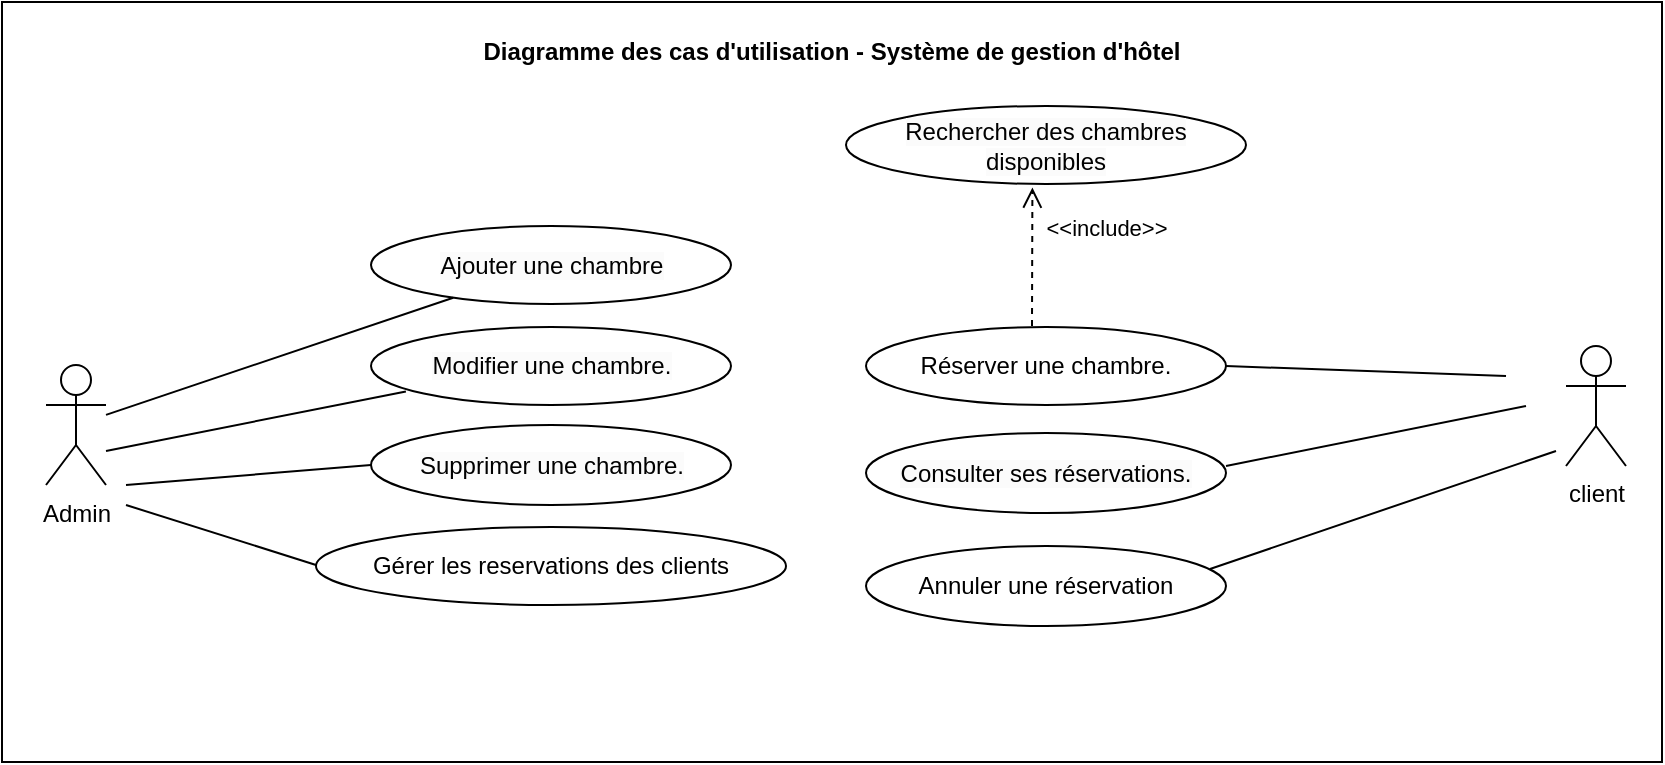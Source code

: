 <mxfile version="25.0.3">
  <diagram name="Page-1" id="7BhQBPPqccJxaohBqqMm">
    <mxGraphModel dx="1050" dy="522" grid="1" gridSize="10" guides="1" tooltips="1" connect="1" arrows="1" fold="1" page="1" pageScale="1" pageWidth="850" pageHeight="1100" math="0" shadow="0">
      <root>
        <mxCell id="0" />
        <mxCell id="1" parent="0" />
        <mxCell id="MHBwTxHA1vKE9ZI1iYVR-29" value="" style="rounded=0;whiteSpace=wrap;html=1;" vertex="1" parent="1">
          <mxGeometry x="18" y="198" width="830" height="380" as="geometry" />
        </mxCell>
        <mxCell id="MHBwTxHA1vKE9ZI1iYVR-1" value="Admin" style="shape=umlActor;verticalLabelPosition=bottom;verticalAlign=top;html=1;outlineConnect=0;" vertex="1" parent="1">
          <mxGeometry x="40" y="379.5" width="30" height="60" as="geometry" />
        </mxCell>
        <mxCell id="MHBwTxHA1vKE9ZI1iYVR-2" value="client" style="shape=umlActor;verticalLabelPosition=bottom;verticalAlign=top;html=1;outlineConnect=0;" vertex="1" parent="1">
          <mxGeometry x="800" y="370" width="30" height="60" as="geometry" />
        </mxCell>
        <mxCell id="MHBwTxHA1vKE9ZI1iYVR-6" value="&lt;span style=&quot;color: rgb(0, 0, 0); font-family: Helvetica; font-size: 12px; font-style: normal; font-variant-ligatures: normal; font-variant-caps: normal; font-weight: 400; letter-spacing: normal; orphans: 2; text-align: center; text-indent: 0px; text-transform: none; widows: 2; word-spacing: 0px; -webkit-text-stroke-width: 0px; white-space: normal; background-color: rgb(251, 251, 251); text-decoration-thickness: initial; text-decoration-style: initial; text-decoration-color: initial; display: inline !important; float: none;&quot;&gt;Ajouter une chambre&lt;/span&gt;" style="ellipse;whiteSpace=wrap;html=1;" vertex="1" parent="1">
          <mxGeometry x="202.5" y="310" width="180" height="39" as="geometry" />
        </mxCell>
        <mxCell id="MHBwTxHA1vKE9ZI1iYVR-7" value="&lt;span style=&quot;color: rgb(0, 0, 0); font-family: Helvetica; font-size: 12px; font-style: normal; font-variant-ligatures: normal; font-variant-caps: normal; font-weight: 400; letter-spacing: normal; orphans: 2; text-align: center; text-indent: 0px; text-transform: none; widows: 2; word-spacing: 0px; -webkit-text-stroke-width: 0px; white-space: normal; background-color: rgb(251, 251, 251); text-decoration-thickness: initial; text-decoration-style: initial; text-decoration-color: initial; display: inline !important; float: none;&quot;&gt;Modifier une chambre.&lt;/span&gt;" style="ellipse;whiteSpace=wrap;html=1;" vertex="1" parent="1">
          <mxGeometry x="202.5" y="360.5" width="180" height="39" as="geometry" />
        </mxCell>
        <mxCell id="MHBwTxHA1vKE9ZI1iYVR-8" value="&lt;span style=&quot;color: rgb(0, 0, 0); font-family: Helvetica; font-size: 12px; font-style: normal; font-variant-ligatures: normal; font-variant-caps: normal; font-weight: 400; letter-spacing: normal; orphans: 2; text-align: center; text-indent: 0px; text-transform: none; widows: 2; word-spacing: 0px; -webkit-text-stroke-width: 0px; white-space: normal; background-color: rgb(251, 251, 251); text-decoration-thickness: initial; text-decoration-style: initial; text-decoration-color: initial; display: inline !important; float: none;&quot;&gt;Supprimer une chambre.&lt;/span&gt;" style="ellipse;whiteSpace=wrap;html=1;" vertex="1" parent="1">
          <mxGeometry x="202.5" y="409.5" width="180" height="40" as="geometry" />
        </mxCell>
        <mxCell id="MHBwTxHA1vKE9ZI1iYVR-9" value="Gérer les reservations des clients" style="ellipse;whiteSpace=wrap;html=1;verticalAlign=middle;" vertex="1" parent="1">
          <mxGeometry x="175" y="460.5" width="235" height="39" as="geometry" />
        </mxCell>
        <mxCell id="MHBwTxHA1vKE9ZI1iYVR-10" value="&lt;span style=&quot;color: rgb(0, 0, 0); font-family: Helvetica; font-size: 12px; font-style: normal; font-variant-ligatures: normal; font-variant-caps: normal; font-weight: 400; letter-spacing: normal; orphans: 2; text-align: center; text-indent: 0px; text-transform: none; widows: 2; word-spacing: 0px; -webkit-text-stroke-width: 0px; white-space: normal; background-color: rgb(251, 251, 251); text-decoration-thickness: initial; text-decoration-style: initial; text-decoration-color: initial; display: inline !important; float: none;&quot;&gt;Rechercher des chambres disponibles&lt;/span&gt;" style="ellipse;whiteSpace=wrap;html=1;" vertex="1" parent="1">
          <mxGeometry x="440" y="250" width="200" height="39" as="geometry" />
        </mxCell>
        <mxCell id="MHBwTxHA1vKE9ZI1iYVR-11" value="Réserver une chambre." style="ellipse;whiteSpace=wrap;html=1;" vertex="1" parent="1">
          <mxGeometry x="450" y="360.5" width="180" height="39" as="geometry" />
        </mxCell>
        <mxCell id="MHBwTxHA1vKE9ZI1iYVR-12" value="&#xa;&lt;br class=&quot;Apple-interchange-newline&quot;&gt;&lt;span style=&quot;color: rgb(0, 0, 0); font-family: Helvetica; font-size: 12px; font-style: normal; font-variant-ligatures: normal; font-variant-caps: normal; font-weight: 400; letter-spacing: normal; orphans: 2; text-align: center; text-indent: 0px; text-transform: none; widows: 2; word-spacing: 0px; -webkit-text-stroke-width: 0px; white-space: normal; background-color: rgb(251, 251, 251); text-decoration-thickness: initial; text-decoration-style: initial; text-decoration-color: initial; display: inline !important; float: none;&quot;&gt;Consulter ses réservations.&lt;/span&gt;&#xa;&#xa;" style="ellipse;whiteSpace=wrap;html=1;" vertex="1" parent="1">
          <mxGeometry x="450" y="413.5" width="180" height="40" as="geometry" />
        </mxCell>
        <mxCell id="MHBwTxHA1vKE9ZI1iYVR-14" value="&lt;br&gt;&lt;span style=&quot;background-color: initial;&quot;&gt;Annuler une réservation&lt;/span&gt;&lt;br&gt;&lt;div style=&quot;forced-color-adjust: none;&quot;&gt;&lt;br&gt;&lt;/div&gt;" style="ellipse;whiteSpace=wrap;html=1;" vertex="1" parent="1">
          <mxGeometry x="450" y="470" width="180" height="40" as="geometry" />
        </mxCell>
        <mxCell id="MHBwTxHA1vKE9ZI1iYVR-15" value="" style="endArrow=none;html=1;rounded=0;" edge="1" parent="1" source="MHBwTxHA1vKE9ZI1iYVR-6" target="MHBwTxHA1vKE9ZI1iYVR-1">
          <mxGeometry width="50" height="50" relative="1" as="geometry">
            <mxPoint x="220" y="399.5" as="sourcePoint" />
            <mxPoint x="60" y="339.5" as="targetPoint" />
          </mxGeometry>
        </mxCell>
        <mxCell id="MHBwTxHA1vKE9ZI1iYVR-17" value="" style="endArrow=none;html=1;rounded=0;exitX=0.097;exitY=0.826;exitDx=0;exitDy=0;exitPerimeter=0;" edge="1" parent="1" source="MHBwTxHA1vKE9ZI1iYVR-7">
          <mxGeometry width="50" height="50" relative="1" as="geometry">
            <mxPoint x="209" y="360.5" as="sourcePoint" />
            <mxPoint x="70" y="422.5" as="targetPoint" />
          </mxGeometry>
        </mxCell>
        <mxCell id="MHBwTxHA1vKE9ZI1iYVR-18" value="" style="endArrow=none;html=1;rounded=0;exitX=0;exitY=0.5;exitDx=0;exitDy=0;" edge="1" parent="1" source="MHBwTxHA1vKE9ZI1iYVR-8">
          <mxGeometry width="50" height="50" relative="1" as="geometry">
            <mxPoint x="219" y="419.5" as="sourcePoint" />
            <mxPoint x="80" y="439.5" as="targetPoint" />
          </mxGeometry>
        </mxCell>
        <mxCell id="MHBwTxHA1vKE9ZI1iYVR-19" value="" style="endArrow=none;html=1;rounded=0;exitX=0.035;exitY=0.787;exitDx=0;exitDy=0;exitPerimeter=0;" edge="1" parent="1">
          <mxGeometry width="50" height="50" relative="1" as="geometry">
            <mxPoint x="175" y="479.5" as="sourcePoint" />
            <mxPoint x="80" y="449.5" as="targetPoint" />
          </mxGeometry>
        </mxCell>
        <mxCell id="MHBwTxHA1vKE9ZI1iYVR-20" value="" style="endArrow=none;html=1;rounded=0;" edge="1" parent="1">
          <mxGeometry width="50" height="50" relative="1" as="geometry">
            <mxPoint x="795" y="422.5" as="sourcePoint" />
            <mxPoint x="622" y="481.5" as="targetPoint" />
          </mxGeometry>
        </mxCell>
        <mxCell id="MHBwTxHA1vKE9ZI1iYVR-21" value="" style="endArrow=none;html=1;rounded=0;exitX=0.097;exitY=0.826;exitDx=0;exitDy=0;exitPerimeter=0;" edge="1" parent="1">
          <mxGeometry width="50" height="50" relative="1" as="geometry">
            <mxPoint x="780" y="400" as="sourcePoint" />
            <mxPoint x="630" y="430" as="targetPoint" />
          </mxGeometry>
        </mxCell>
        <mxCell id="MHBwTxHA1vKE9ZI1iYVR-22" value="" style="endArrow=none;html=1;rounded=0;entryX=1;entryY=0.5;entryDx=0;entryDy=0;" edge="1" parent="1" target="MHBwTxHA1vKE9ZI1iYVR-11">
          <mxGeometry width="50" height="50" relative="1" as="geometry">
            <mxPoint x="770" y="385" as="sourcePoint" />
            <mxPoint x="640" y="385" as="targetPoint" />
          </mxGeometry>
        </mxCell>
        <mxCell id="MHBwTxHA1vKE9ZI1iYVR-27" value="&amp;lt;&amp;lt;include&amp;gt;&amp;gt;" style="html=1;verticalAlign=bottom;endArrow=open;dashed=1;endSize=8;curved=0;rounded=0;entryX=0.466;entryY=1.046;entryDx=0;entryDy=0;entryPerimeter=0;" edge="1" parent="1" target="MHBwTxHA1vKE9ZI1iYVR-10">
          <mxGeometry x="0.159" y="-37" relative="1" as="geometry">
            <mxPoint x="533" y="360" as="sourcePoint" />
            <mxPoint x="530" y="329" as="targetPoint" />
            <mxPoint as="offset" />
          </mxGeometry>
        </mxCell>
        <mxCell id="MHBwTxHA1vKE9ZI1iYVR-30" value="&lt;br&gt;&lt;b&gt;Diagramme des cas d&#39;utilisation - Système de gestion d&#39;hôtel&lt;br&gt;&lt;/b&gt;" style="text;html=1;align=center;verticalAlign=middle;whiteSpace=wrap;rounded=1;fillColor=default;" vertex="1" parent="1">
          <mxGeometry x="248" y="200" width="370" height="30" as="geometry" />
        </mxCell>
      </root>
    </mxGraphModel>
  </diagram>
</mxfile>
